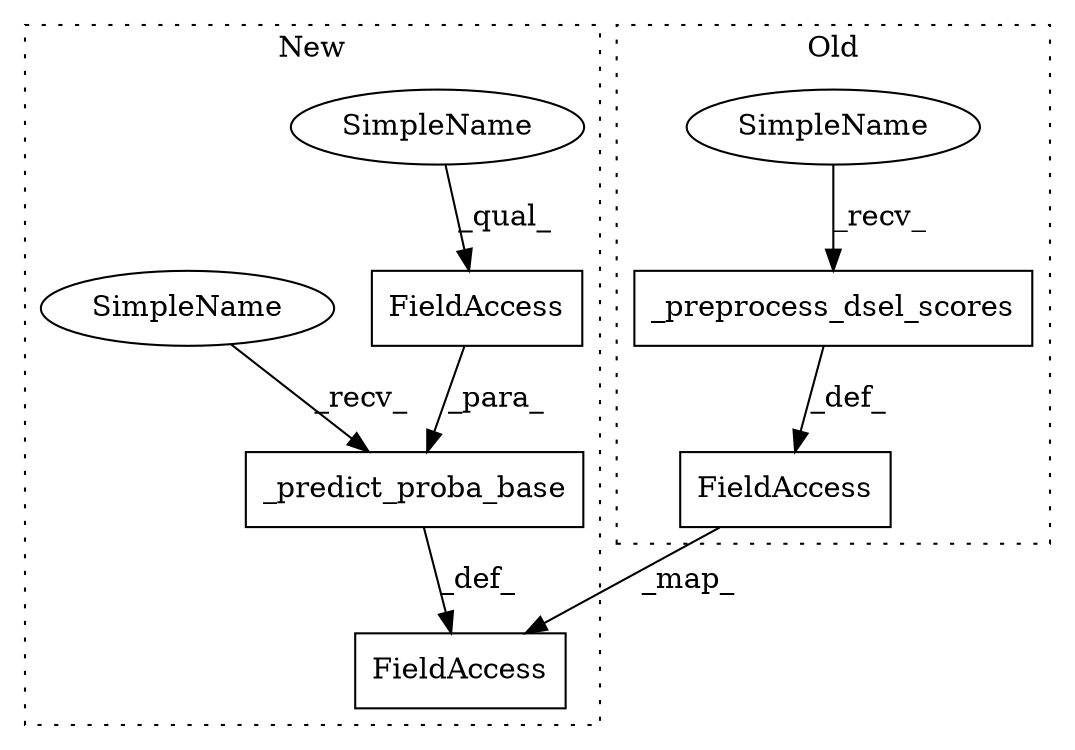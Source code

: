digraph G {
subgraph cluster0 {
1 [label="_preprocess_dsel_scores" a="32" s="512" l="25" shape="box"];
4 [label="FieldAccess" a="22" s="489" l="17" shape="box"];
6 [label="SimpleName" a="42" s="507" l="4" shape="ellipse"];
label = "Old";
style="dotted";
}
subgraph cluster1 {
2 [label="_predict_proba_base" a="32" s="512,547" l="20,1" shape="box"];
3 [label="FieldAccess" a="22" s="532" l="15" shape="box"];
5 [label="FieldAccess" a="22" s="489" l="17" shape="box"];
7 [label="SimpleName" a="42" s="532" l="4" shape="ellipse"];
8 [label="SimpleName" a="42" s="507" l="4" shape="ellipse"];
label = "New";
style="dotted";
}
1 -> 4 [label="_def_"];
2 -> 5 [label="_def_"];
3 -> 2 [label="_para_"];
4 -> 5 [label="_map_"];
6 -> 1 [label="_recv_"];
7 -> 3 [label="_qual_"];
8 -> 2 [label="_recv_"];
}